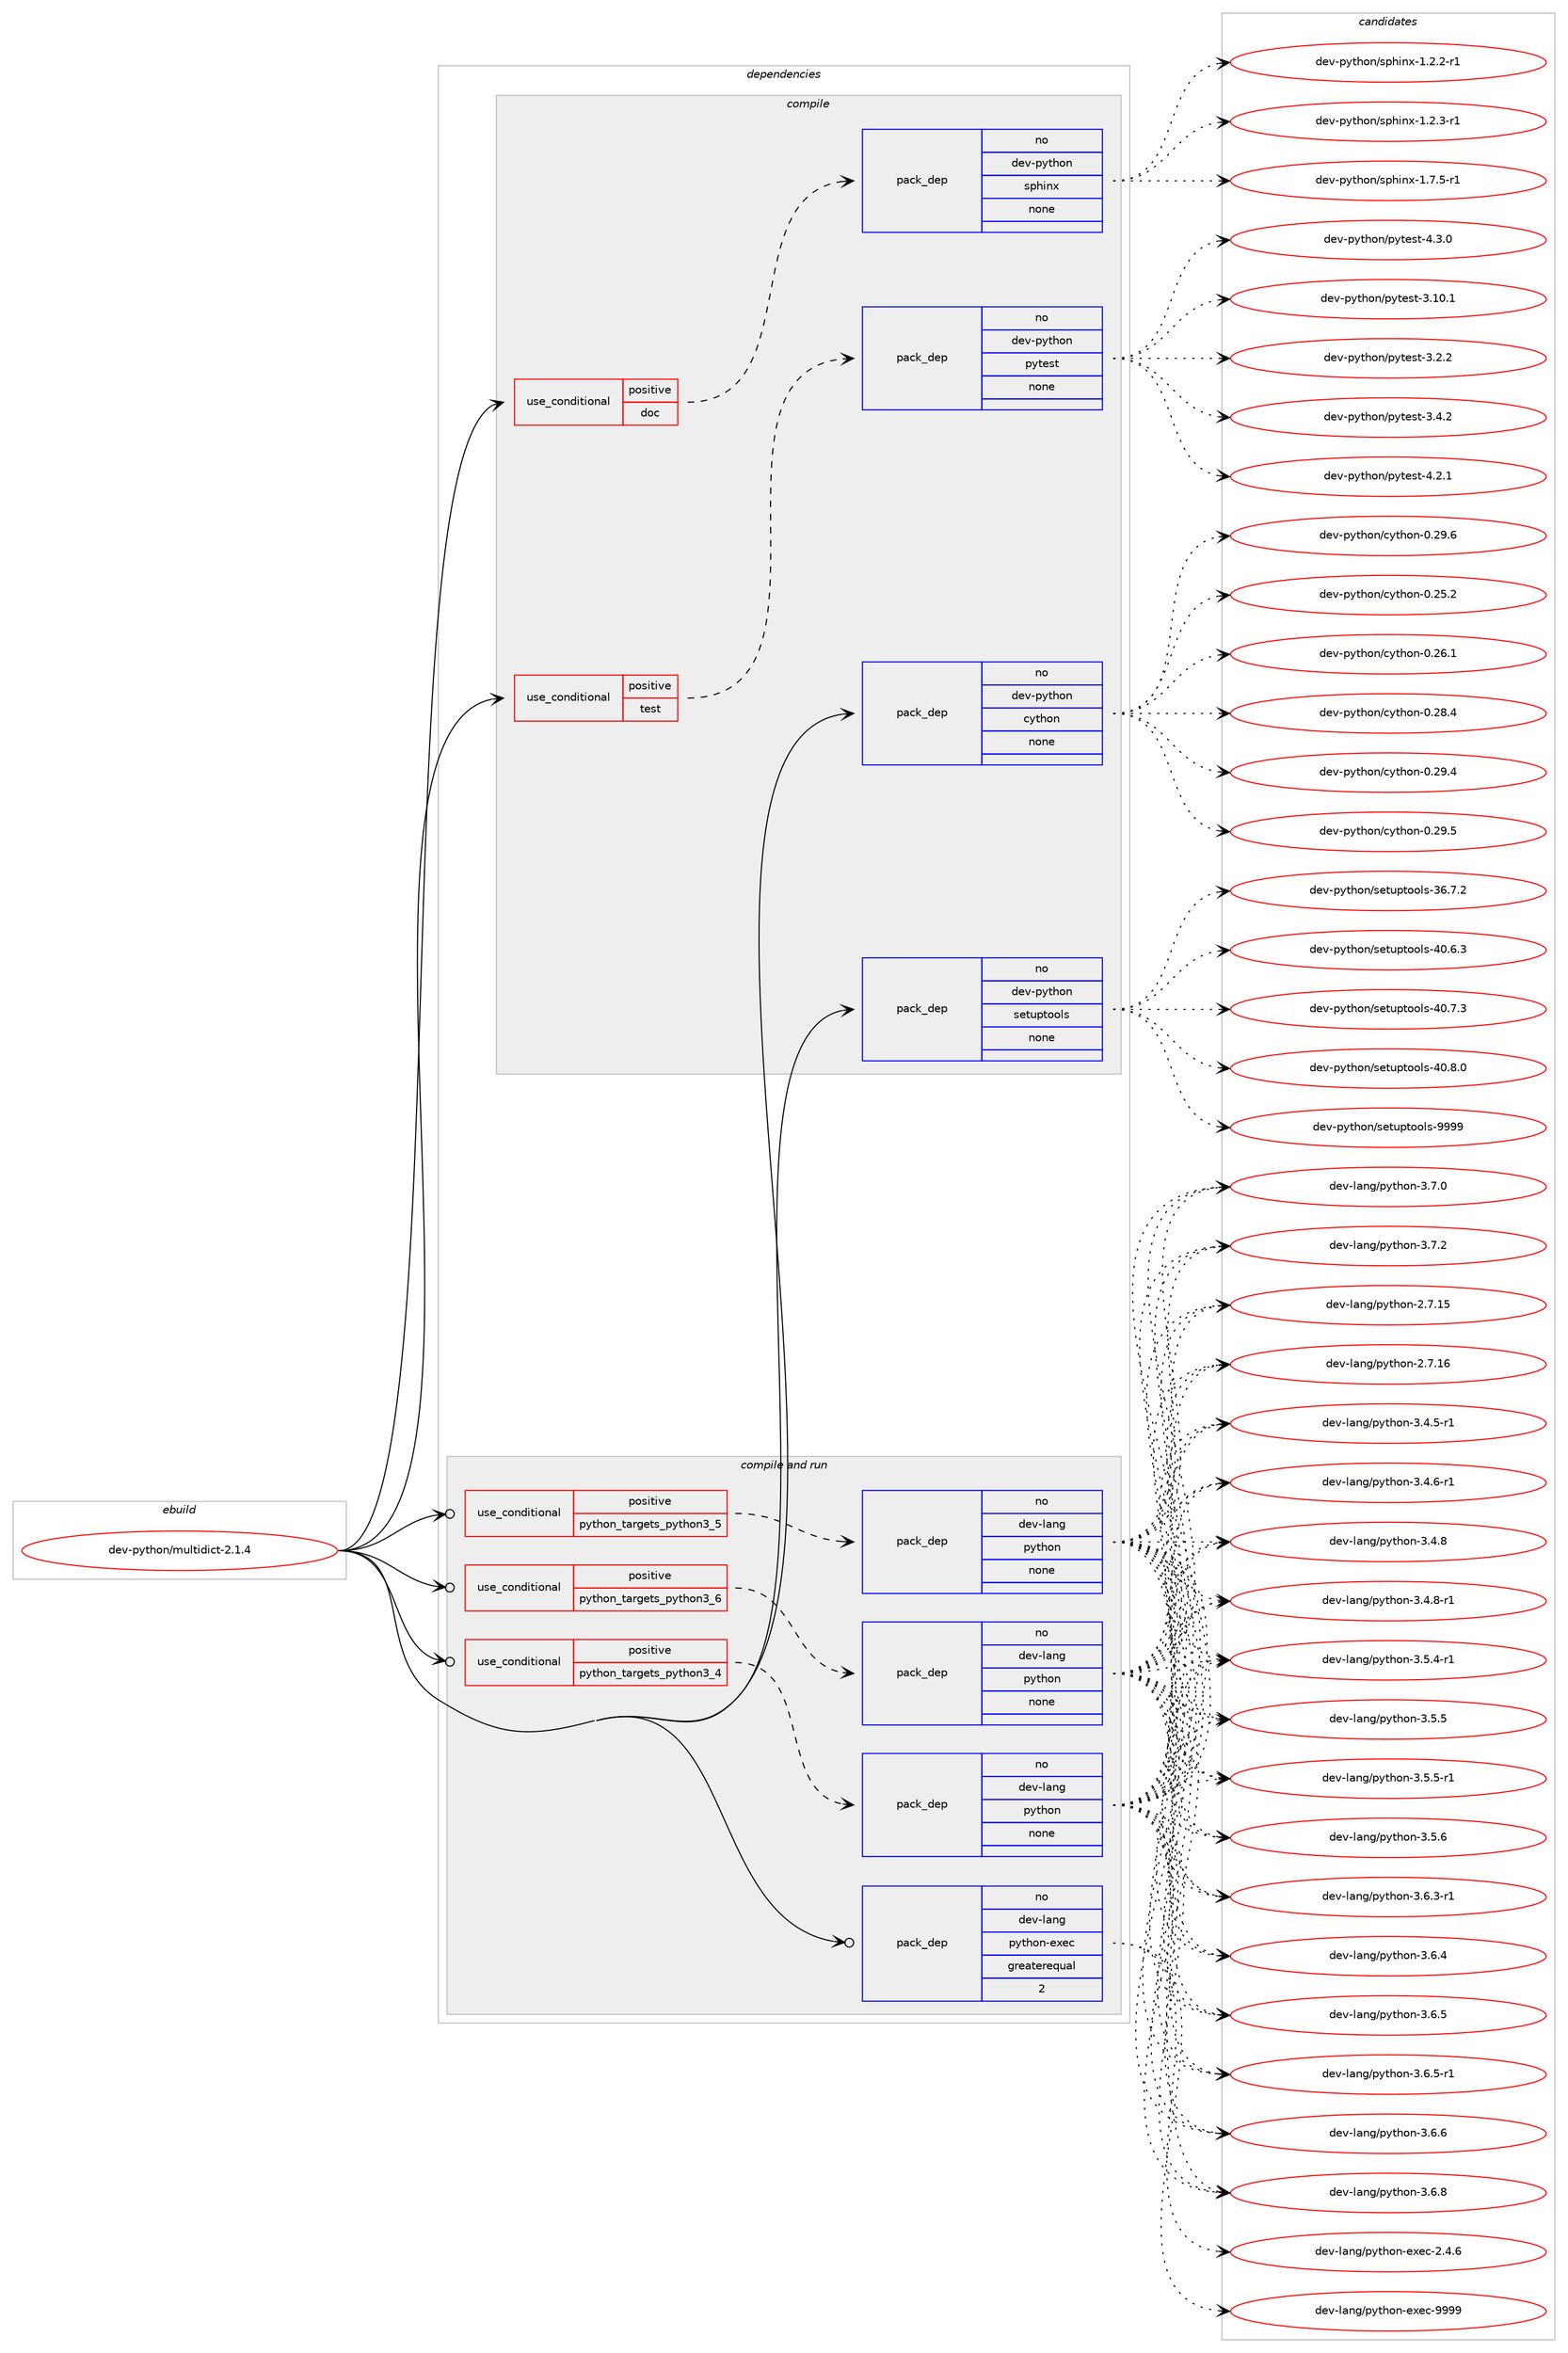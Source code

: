 digraph prolog {

# *************
# Graph options
# *************

newrank=true;
concentrate=true;
compound=true;
graph [rankdir=LR,fontname=Helvetica,fontsize=10,ranksep=1.5];#, ranksep=2.5, nodesep=0.2];
edge  [arrowhead=vee];
node  [fontname=Helvetica,fontsize=10];

# **********
# The ebuild
# **********

subgraph cluster_leftcol {
color=gray;
rank=same;
label=<<i>ebuild</i>>;
id [label="dev-python/multidict-2.1.4", color=red, width=4, href="../dev-python/multidict-2.1.4.svg"];
}

# ****************
# The dependencies
# ****************

subgraph cluster_midcol {
color=gray;
label=<<i>dependencies</i>>;
subgraph cluster_compile {
fillcolor="#eeeeee";
style=filled;
label=<<i>compile</i>>;
subgraph cond377725 {
dependency1419534 [label=<<TABLE BORDER="0" CELLBORDER="1" CELLSPACING="0" CELLPADDING="4"><TR><TD ROWSPAN="3" CELLPADDING="10">use_conditional</TD></TR><TR><TD>positive</TD></TR><TR><TD>doc</TD></TR></TABLE>>, shape=none, color=red];
subgraph pack1018535 {
dependency1419535 [label=<<TABLE BORDER="0" CELLBORDER="1" CELLSPACING="0" CELLPADDING="4" WIDTH="220"><TR><TD ROWSPAN="6" CELLPADDING="30">pack_dep</TD></TR><TR><TD WIDTH="110">no</TD></TR><TR><TD>dev-python</TD></TR><TR><TD>sphinx</TD></TR><TR><TD>none</TD></TR><TR><TD></TD></TR></TABLE>>, shape=none, color=blue];
}
dependency1419534:e -> dependency1419535:w [weight=20,style="dashed",arrowhead="vee"];
}
id:e -> dependency1419534:w [weight=20,style="solid",arrowhead="vee"];
subgraph cond377726 {
dependency1419536 [label=<<TABLE BORDER="0" CELLBORDER="1" CELLSPACING="0" CELLPADDING="4"><TR><TD ROWSPAN="3" CELLPADDING="10">use_conditional</TD></TR><TR><TD>positive</TD></TR><TR><TD>test</TD></TR></TABLE>>, shape=none, color=red];
subgraph pack1018536 {
dependency1419537 [label=<<TABLE BORDER="0" CELLBORDER="1" CELLSPACING="0" CELLPADDING="4" WIDTH="220"><TR><TD ROWSPAN="6" CELLPADDING="30">pack_dep</TD></TR><TR><TD WIDTH="110">no</TD></TR><TR><TD>dev-python</TD></TR><TR><TD>pytest</TD></TR><TR><TD>none</TD></TR><TR><TD></TD></TR></TABLE>>, shape=none, color=blue];
}
dependency1419536:e -> dependency1419537:w [weight=20,style="dashed",arrowhead="vee"];
}
id:e -> dependency1419536:w [weight=20,style="solid",arrowhead="vee"];
subgraph pack1018537 {
dependency1419538 [label=<<TABLE BORDER="0" CELLBORDER="1" CELLSPACING="0" CELLPADDING="4" WIDTH="220"><TR><TD ROWSPAN="6" CELLPADDING="30">pack_dep</TD></TR><TR><TD WIDTH="110">no</TD></TR><TR><TD>dev-python</TD></TR><TR><TD>cython</TD></TR><TR><TD>none</TD></TR><TR><TD></TD></TR></TABLE>>, shape=none, color=blue];
}
id:e -> dependency1419538:w [weight=20,style="solid",arrowhead="vee"];
subgraph pack1018538 {
dependency1419539 [label=<<TABLE BORDER="0" CELLBORDER="1" CELLSPACING="0" CELLPADDING="4" WIDTH="220"><TR><TD ROWSPAN="6" CELLPADDING="30">pack_dep</TD></TR><TR><TD WIDTH="110">no</TD></TR><TR><TD>dev-python</TD></TR><TR><TD>setuptools</TD></TR><TR><TD>none</TD></TR><TR><TD></TD></TR></TABLE>>, shape=none, color=blue];
}
id:e -> dependency1419539:w [weight=20,style="solid",arrowhead="vee"];
}
subgraph cluster_compileandrun {
fillcolor="#eeeeee";
style=filled;
label=<<i>compile and run</i>>;
subgraph cond377727 {
dependency1419540 [label=<<TABLE BORDER="0" CELLBORDER="1" CELLSPACING="0" CELLPADDING="4"><TR><TD ROWSPAN="3" CELLPADDING="10">use_conditional</TD></TR><TR><TD>positive</TD></TR><TR><TD>python_targets_python3_4</TD></TR></TABLE>>, shape=none, color=red];
subgraph pack1018539 {
dependency1419541 [label=<<TABLE BORDER="0" CELLBORDER="1" CELLSPACING="0" CELLPADDING="4" WIDTH="220"><TR><TD ROWSPAN="6" CELLPADDING="30">pack_dep</TD></TR><TR><TD WIDTH="110">no</TD></TR><TR><TD>dev-lang</TD></TR><TR><TD>python</TD></TR><TR><TD>none</TD></TR><TR><TD></TD></TR></TABLE>>, shape=none, color=blue];
}
dependency1419540:e -> dependency1419541:w [weight=20,style="dashed",arrowhead="vee"];
}
id:e -> dependency1419540:w [weight=20,style="solid",arrowhead="odotvee"];
subgraph cond377728 {
dependency1419542 [label=<<TABLE BORDER="0" CELLBORDER="1" CELLSPACING="0" CELLPADDING="4"><TR><TD ROWSPAN="3" CELLPADDING="10">use_conditional</TD></TR><TR><TD>positive</TD></TR><TR><TD>python_targets_python3_5</TD></TR></TABLE>>, shape=none, color=red];
subgraph pack1018540 {
dependency1419543 [label=<<TABLE BORDER="0" CELLBORDER="1" CELLSPACING="0" CELLPADDING="4" WIDTH="220"><TR><TD ROWSPAN="6" CELLPADDING="30">pack_dep</TD></TR><TR><TD WIDTH="110">no</TD></TR><TR><TD>dev-lang</TD></TR><TR><TD>python</TD></TR><TR><TD>none</TD></TR><TR><TD></TD></TR></TABLE>>, shape=none, color=blue];
}
dependency1419542:e -> dependency1419543:w [weight=20,style="dashed",arrowhead="vee"];
}
id:e -> dependency1419542:w [weight=20,style="solid",arrowhead="odotvee"];
subgraph cond377729 {
dependency1419544 [label=<<TABLE BORDER="0" CELLBORDER="1" CELLSPACING="0" CELLPADDING="4"><TR><TD ROWSPAN="3" CELLPADDING="10">use_conditional</TD></TR><TR><TD>positive</TD></TR><TR><TD>python_targets_python3_6</TD></TR></TABLE>>, shape=none, color=red];
subgraph pack1018541 {
dependency1419545 [label=<<TABLE BORDER="0" CELLBORDER="1" CELLSPACING="0" CELLPADDING="4" WIDTH="220"><TR><TD ROWSPAN="6" CELLPADDING="30">pack_dep</TD></TR><TR><TD WIDTH="110">no</TD></TR><TR><TD>dev-lang</TD></TR><TR><TD>python</TD></TR><TR><TD>none</TD></TR><TR><TD></TD></TR></TABLE>>, shape=none, color=blue];
}
dependency1419544:e -> dependency1419545:w [weight=20,style="dashed",arrowhead="vee"];
}
id:e -> dependency1419544:w [weight=20,style="solid",arrowhead="odotvee"];
subgraph pack1018542 {
dependency1419546 [label=<<TABLE BORDER="0" CELLBORDER="1" CELLSPACING="0" CELLPADDING="4" WIDTH="220"><TR><TD ROWSPAN="6" CELLPADDING="30">pack_dep</TD></TR><TR><TD WIDTH="110">no</TD></TR><TR><TD>dev-lang</TD></TR><TR><TD>python-exec</TD></TR><TR><TD>greaterequal</TD></TR><TR><TD>2</TD></TR></TABLE>>, shape=none, color=blue];
}
id:e -> dependency1419546:w [weight=20,style="solid",arrowhead="odotvee"];
}
subgraph cluster_run {
fillcolor="#eeeeee";
style=filled;
label=<<i>run</i>>;
}
}

# **************
# The candidates
# **************

subgraph cluster_choices {
rank=same;
color=gray;
label=<<i>candidates</i>>;

subgraph choice1018535 {
color=black;
nodesep=1;
choice10010111845112121116104111110471151121041051101204549465046504511449 [label="dev-python/sphinx-1.2.2-r1", color=red, width=4,href="../dev-python/sphinx-1.2.2-r1.svg"];
choice10010111845112121116104111110471151121041051101204549465046514511449 [label="dev-python/sphinx-1.2.3-r1", color=red, width=4,href="../dev-python/sphinx-1.2.3-r1.svg"];
choice10010111845112121116104111110471151121041051101204549465546534511449 [label="dev-python/sphinx-1.7.5-r1", color=red, width=4,href="../dev-python/sphinx-1.7.5-r1.svg"];
dependency1419535:e -> choice10010111845112121116104111110471151121041051101204549465046504511449:w [style=dotted,weight="100"];
dependency1419535:e -> choice10010111845112121116104111110471151121041051101204549465046514511449:w [style=dotted,weight="100"];
dependency1419535:e -> choice10010111845112121116104111110471151121041051101204549465546534511449:w [style=dotted,weight="100"];
}
subgraph choice1018536 {
color=black;
nodesep=1;
choice100101118451121211161041111104711212111610111511645514649484649 [label="dev-python/pytest-3.10.1", color=red, width=4,href="../dev-python/pytest-3.10.1.svg"];
choice1001011184511212111610411111047112121116101115116455146504650 [label="dev-python/pytest-3.2.2", color=red, width=4,href="../dev-python/pytest-3.2.2.svg"];
choice1001011184511212111610411111047112121116101115116455146524650 [label="dev-python/pytest-3.4.2", color=red, width=4,href="../dev-python/pytest-3.4.2.svg"];
choice1001011184511212111610411111047112121116101115116455246504649 [label="dev-python/pytest-4.2.1", color=red, width=4,href="../dev-python/pytest-4.2.1.svg"];
choice1001011184511212111610411111047112121116101115116455246514648 [label="dev-python/pytest-4.3.0", color=red, width=4,href="../dev-python/pytest-4.3.0.svg"];
dependency1419537:e -> choice100101118451121211161041111104711212111610111511645514649484649:w [style=dotted,weight="100"];
dependency1419537:e -> choice1001011184511212111610411111047112121116101115116455146504650:w [style=dotted,weight="100"];
dependency1419537:e -> choice1001011184511212111610411111047112121116101115116455146524650:w [style=dotted,weight="100"];
dependency1419537:e -> choice1001011184511212111610411111047112121116101115116455246504649:w [style=dotted,weight="100"];
dependency1419537:e -> choice1001011184511212111610411111047112121116101115116455246514648:w [style=dotted,weight="100"];
}
subgraph choice1018537 {
color=black;
nodesep=1;
choice10010111845112121116104111110479912111610411111045484650534650 [label="dev-python/cython-0.25.2", color=red, width=4,href="../dev-python/cython-0.25.2.svg"];
choice10010111845112121116104111110479912111610411111045484650544649 [label="dev-python/cython-0.26.1", color=red, width=4,href="../dev-python/cython-0.26.1.svg"];
choice10010111845112121116104111110479912111610411111045484650564652 [label="dev-python/cython-0.28.4", color=red, width=4,href="../dev-python/cython-0.28.4.svg"];
choice10010111845112121116104111110479912111610411111045484650574652 [label="dev-python/cython-0.29.4", color=red, width=4,href="../dev-python/cython-0.29.4.svg"];
choice10010111845112121116104111110479912111610411111045484650574653 [label="dev-python/cython-0.29.5", color=red, width=4,href="../dev-python/cython-0.29.5.svg"];
choice10010111845112121116104111110479912111610411111045484650574654 [label="dev-python/cython-0.29.6", color=red, width=4,href="../dev-python/cython-0.29.6.svg"];
dependency1419538:e -> choice10010111845112121116104111110479912111610411111045484650534650:w [style=dotted,weight="100"];
dependency1419538:e -> choice10010111845112121116104111110479912111610411111045484650544649:w [style=dotted,weight="100"];
dependency1419538:e -> choice10010111845112121116104111110479912111610411111045484650564652:w [style=dotted,weight="100"];
dependency1419538:e -> choice10010111845112121116104111110479912111610411111045484650574652:w [style=dotted,weight="100"];
dependency1419538:e -> choice10010111845112121116104111110479912111610411111045484650574653:w [style=dotted,weight="100"];
dependency1419538:e -> choice10010111845112121116104111110479912111610411111045484650574654:w [style=dotted,weight="100"];
}
subgraph choice1018538 {
color=black;
nodesep=1;
choice100101118451121211161041111104711510111611711211611111110811545515446554650 [label="dev-python/setuptools-36.7.2", color=red, width=4,href="../dev-python/setuptools-36.7.2.svg"];
choice100101118451121211161041111104711510111611711211611111110811545524846544651 [label="dev-python/setuptools-40.6.3", color=red, width=4,href="../dev-python/setuptools-40.6.3.svg"];
choice100101118451121211161041111104711510111611711211611111110811545524846554651 [label="dev-python/setuptools-40.7.3", color=red, width=4,href="../dev-python/setuptools-40.7.3.svg"];
choice100101118451121211161041111104711510111611711211611111110811545524846564648 [label="dev-python/setuptools-40.8.0", color=red, width=4,href="../dev-python/setuptools-40.8.0.svg"];
choice10010111845112121116104111110471151011161171121161111111081154557575757 [label="dev-python/setuptools-9999", color=red, width=4,href="../dev-python/setuptools-9999.svg"];
dependency1419539:e -> choice100101118451121211161041111104711510111611711211611111110811545515446554650:w [style=dotted,weight="100"];
dependency1419539:e -> choice100101118451121211161041111104711510111611711211611111110811545524846544651:w [style=dotted,weight="100"];
dependency1419539:e -> choice100101118451121211161041111104711510111611711211611111110811545524846554651:w [style=dotted,weight="100"];
dependency1419539:e -> choice100101118451121211161041111104711510111611711211611111110811545524846564648:w [style=dotted,weight="100"];
dependency1419539:e -> choice10010111845112121116104111110471151011161171121161111111081154557575757:w [style=dotted,weight="100"];
}
subgraph choice1018539 {
color=black;
nodesep=1;
choice10010111845108971101034711212111610411111045504655464953 [label="dev-lang/python-2.7.15", color=red, width=4,href="../dev-lang/python-2.7.15.svg"];
choice10010111845108971101034711212111610411111045504655464954 [label="dev-lang/python-2.7.16", color=red, width=4,href="../dev-lang/python-2.7.16.svg"];
choice1001011184510897110103471121211161041111104551465246534511449 [label="dev-lang/python-3.4.5-r1", color=red, width=4,href="../dev-lang/python-3.4.5-r1.svg"];
choice1001011184510897110103471121211161041111104551465246544511449 [label="dev-lang/python-3.4.6-r1", color=red, width=4,href="../dev-lang/python-3.4.6-r1.svg"];
choice100101118451089711010347112121116104111110455146524656 [label="dev-lang/python-3.4.8", color=red, width=4,href="../dev-lang/python-3.4.8.svg"];
choice1001011184510897110103471121211161041111104551465246564511449 [label="dev-lang/python-3.4.8-r1", color=red, width=4,href="../dev-lang/python-3.4.8-r1.svg"];
choice1001011184510897110103471121211161041111104551465346524511449 [label="dev-lang/python-3.5.4-r1", color=red, width=4,href="../dev-lang/python-3.5.4-r1.svg"];
choice100101118451089711010347112121116104111110455146534653 [label="dev-lang/python-3.5.5", color=red, width=4,href="../dev-lang/python-3.5.5.svg"];
choice1001011184510897110103471121211161041111104551465346534511449 [label="dev-lang/python-3.5.5-r1", color=red, width=4,href="../dev-lang/python-3.5.5-r1.svg"];
choice100101118451089711010347112121116104111110455146534654 [label="dev-lang/python-3.5.6", color=red, width=4,href="../dev-lang/python-3.5.6.svg"];
choice1001011184510897110103471121211161041111104551465446514511449 [label="dev-lang/python-3.6.3-r1", color=red, width=4,href="../dev-lang/python-3.6.3-r1.svg"];
choice100101118451089711010347112121116104111110455146544652 [label="dev-lang/python-3.6.4", color=red, width=4,href="../dev-lang/python-3.6.4.svg"];
choice100101118451089711010347112121116104111110455146544653 [label="dev-lang/python-3.6.5", color=red, width=4,href="../dev-lang/python-3.6.5.svg"];
choice1001011184510897110103471121211161041111104551465446534511449 [label="dev-lang/python-3.6.5-r1", color=red, width=4,href="../dev-lang/python-3.6.5-r1.svg"];
choice100101118451089711010347112121116104111110455146544654 [label="dev-lang/python-3.6.6", color=red, width=4,href="../dev-lang/python-3.6.6.svg"];
choice100101118451089711010347112121116104111110455146544656 [label="dev-lang/python-3.6.8", color=red, width=4,href="../dev-lang/python-3.6.8.svg"];
choice100101118451089711010347112121116104111110455146554648 [label="dev-lang/python-3.7.0", color=red, width=4,href="../dev-lang/python-3.7.0.svg"];
choice100101118451089711010347112121116104111110455146554650 [label="dev-lang/python-3.7.2", color=red, width=4,href="../dev-lang/python-3.7.2.svg"];
dependency1419541:e -> choice10010111845108971101034711212111610411111045504655464953:w [style=dotted,weight="100"];
dependency1419541:e -> choice10010111845108971101034711212111610411111045504655464954:w [style=dotted,weight="100"];
dependency1419541:e -> choice1001011184510897110103471121211161041111104551465246534511449:w [style=dotted,weight="100"];
dependency1419541:e -> choice1001011184510897110103471121211161041111104551465246544511449:w [style=dotted,weight="100"];
dependency1419541:e -> choice100101118451089711010347112121116104111110455146524656:w [style=dotted,weight="100"];
dependency1419541:e -> choice1001011184510897110103471121211161041111104551465246564511449:w [style=dotted,weight="100"];
dependency1419541:e -> choice1001011184510897110103471121211161041111104551465346524511449:w [style=dotted,weight="100"];
dependency1419541:e -> choice100101118451089711010347112121116104111110455146534653:w [style=dotted,weight="100"];
dependency1419541:e -> choice1001011184510897110103471121211161041111104551465346534511449:w [style=dotted,weight="100"];
dependency1419541:e -> choice100101118451089711010347112121116104111110455146534654:w [style=dotted,weight="100"];
dependency1419541:e -> choice1001011184510897110103471121211161041111104551465446514511449:w [style=dotted,weight="100"];
dependency1419541:e -> choice100101118451089711010347112121116104111110455146544652:w [style=dotted,weight="100"];
dependency1419541:e -> choice100101118451089711010347112121116104111110455146544653:w [style=dotted,weight="100"];
dependency1419541:e -> choice1001011184510897110103471121211161041111104551465446534511449:w [style=dotted,weight="100"];
dependency1419541:e -> choice100101118451089711010347112121116104111110455146544654:w [style=dotted,weight="100"];
dependency1419541:e -> choice100101118451089711010347112121116104111110455146544656:w [style=dotted,weight="100"];
dependency1419541:e -> choice100101118451089711010347112121116104111110455146554648:w [style=dotted,weight="100"];
dependency1419541:e -> choice100101118451089711010347112121116104111110455146554650:w [style=dotted,weight="100"];
}
subgraph choice1018540 {
color=black;
nodesep=1;
choice10010111845108971101034711212111610411111045504655464953 [label="dev-lang/python-2.7.15", color=red, width=4,href="../dev-lang/python-2.7.15.svg"];
choice10010111845108971101034711212111610411111045504655464954 [label="dev-lang/python-2.7.16", color=red, width=4,href="../dev-lang/python-2.7.16.svg"];
choice1001011184510897110103471121211161041111104551465246534511449 [label="dev-lang/python-3.4.5-r1", color=red, width=4,href="../dev-lang/python-3.4.5-r1.svg"];
choice1001011184510897110103471121211161041111104551465246544511449 [label="dev-lang/python-3.4.6-r1", color=red, width=4,href="../dev-lang/python-3.4.6-r1.svg"];
choice100101118451089711010347112121116104111110455146524656 [label="dev-lang/python-3.4.8", color=red, width=4,href="../dev-lang/python-3.4.8.svg"];
choice1001011184510897110103471121211161041111104551465246564511449 [label="dev-lang/python-3.4.8-r1", color=red, width=4,href="../dev-lang/python-3.4.8-r1.svg"];
choice1001011184510897110103471121211161041111104551465346524511449 [label="dev-lang/python-3.5.4-r1", color=red, width=4,href="../dev-lang/python-3.5.4-r1.svg"];
choice100101118451089711010347112121116104111110455146534653 [label="dev-lang/python-3.5.5", color=red, width=4,href="../dev-lang/python-3.5.5.svg"];
choice1001011184510897110103471121211161041111104551465346534511449 [label="dev-lang/python-3.5.5-r1", color=red, width=4,href="../dev-lang/python-3.5.5-r1.svg"];
choice100101118451089711010347112121116104111110455146534654 [label="dev-lang/python-3.5.6", color=red, width=4,href="../dev-lang/python-3.5.6.svg"];
choice1001011184510897110103471121211161041111104551465446514511449 [label="dev-lang/python-3.6.3-r1", color=red, width=4,href="../dev-lang/python-3.6.3-r1.svg"];
choice100101118451089711010347112121116104111110455146544652 [label="dev-lang/python-3.6.4", color=red, width=4,href="../dev-lang/python-3.6.4.svg"];
choice100101118451089711010347112121116104111110455146544653 [label="dev-lang/python-3.6.5", color=red, width=4,href="../dev-lang/python-3.6.5.svg"];
choice1001011184510897110103471121211161041111104551465446534511449 [label="dev-lang/python-3.6.5-r1", color=red, width=4,href="../dev-lang/python-3.6.5-r1.svg"];
choice100101118451089711010347112121116104111110455146544654 [label="dev-lang/python-3.6.6", color=red, width=4,href="../dev-lang/python-3.6.6.svg"];
choice100101118451089711010347112121116104111110455146544656 [label="dev-lang/python-3.6.8", color=red, width=4,href="../dev-lang/python-3.6.8.svg"];
choice100101118451089711010347112121116104111110455146554648 [label="dev-lang/python-3.7.0", color=red, width=4,href="../dev-lang/python-3.7.0.svg"];
choice100101118451089711010347112121116104111110455146554650 [label="dev-lang/python-3.7.2", color=red, width=4,href="../dev-lang/python-3.7.2.svg"];
dependency1419543:e -> choice10010111845108971101034711212111610411111045504655464953:w [style=dotted,weight="100"];
dependency1419543:e -> choice10010111845108971101034711212111610411111045504655464954:w [style=dotted,weight="100"];
dependency1419543:e -> choice1001011184510897110103471121211161041111104551465246534511449:w [style=dotted,weight="100"];
dependency1419543:e -> choice1001011184510897110103471121211161041111104551465246544511449:w [style=dotted,weight="100"];
dependency1419543:e -> choice100101118451089711010347112121116104111110455146524656:w [style=dotted,weight="100"];
dependency1419543:e -> choice1001011184510897110103471121211161041111104551465246564511449:w [style=dotted,weight="100"];
dependency1419543:e -> choice1001011184510897110103471121211161041111104551465346524511449:w [style=dotted,weight="100"];
dependency1419543:e -> choice100101118451089711010347112121116104111110455146534653:w [style=dotted,weight="100"];
dependency1419543:e -> choice1001011184510897110103471121211161041111104551465346534511449:w [style=dotted,weight="100"];
dependency1419543:e -> choice100101118451089711010347112121116104111110455146534654:w [style=dotted,weight="100"];
dependency1419543:e -> choice1001011184510897110103471121211161041111104551465446514511449:w [style=dotted,weight="100"];
dependency1419543:e -> choice100101118451089711010347112121116104111110455146544652:w [style=dotted,weight="100"];
dependency1419543:e -> choice100101118451089711010347112121116104111110455146544653:w [style=dotted,weight="100"];
dependency1419543:e -> choice1001011184510897110103471121211161041111104551465446534511449:w [style=dotted,weight="100"];
dependency1419543:e -> choice100101118451089711010347112121116104111110455146544654:w [style=dotted,weight="100"];
dependency1419543:e -> choice100101118451089711010347112121116104111110455146544656:w [style=dotted,weight="100"];
dependency1419543:e -> choice100101118451089711010347112121116104111110455146554648:w [style=dotted,weight="100"];
dependency1419543:e -> choice100101118451089711010347112121116104111110455146554650:w [style=dotted,weight="100"];
}
subgraph choice1018541 {
color=black;
nodesep=1;
choice10010111845108971101034711212111610411111045504655464953 [label="dev-lang/python-2.7.15", color=red, width=4,href="../dev-lang/python-2.7.15.svg"];
choice10010111845108971101034711212111610411111045504655464954 [label="dev-lang/python-2.7.16", color=red, width=4,href="../dev-lang/python-2.7.16.svg"];
choice1001011184510897110103471121211161041111104551465246534511449 [label="dev-lang/python-3.4.5-r1", color=red, width=4,href="../dev-lang/python-3.4.5-r1.svg"];
choice1001011184510897110103471121211161041111104551465246544511449 [label="dev-lang/python-3.4.6-r1", color=red, width=4,href="../dev-lang/python-3.4.6-r1.svg"];
choice100101118451089711010347112121116104111110455146524656 [label="dev-lang/python-3.4.8", color=red, width=4,href="../dev-lang/python-3.4.8.svg"];
choice1001011184510897110103471121211161041111104551465246564511449 [label="dev-lang/python-3.4.8-r1", color=red, width=4,href="../dev-lang/python-3.4.8-r1.svg"];
choice1001011184510897110103471121211161041111104551465346524511449 [label="dev-lang/python-3.5.4-r1", color=red, width=4,href="../dev-lang/python-3.5.4-r1.svg"];
choice100101118451089711010347112121116104111110455146534653 [label="dev-lang/python-3.5.5", color=red, width=4,href="../dev-lang/python-3.5.5.svg"];
choice1001011184510897110103471121211161041111104551465346534511449 [label="dev-lang/python-3.5.5-r1", color=red, width=4,href="../dev-lang/python-3.5.5-r1.svg"];
choice100101118451089711010347112121116104111110455146534654 [label="dev-lang/python-3.5.6", color=red, width=4,href="../dev-lang/python-3.5.6.svg"];
choice1001011184510897110103471121211161041111104551465446514511449 [label="dev-lang/python-3.6.3-r1", color=red, width=4,href="../dev-lang/python-3.6.3-r1.svg"];
choice100101118451089711010347112121116104111110455146544652 [label="dev-lang/python-3.6.4", color=red, width=4,href="../dev-lang/python-3.6.4.svg"];
choice100101118451089711010347112121116104111110455146544653 [label="dev-lang/python-3.6.5", color=red, width=4,href="../dev-lang/python-3.6.5.svg"];
choice1001011184510897110103471121211161041111104551465446534511449 [label="dev-lang/python-3.6.5-r1", color=red, width=4,href="../dev-lang/python-3.6.5-r1.svg"];
choice100101118451089711010347112121116104111110455146544654 [label="dev-lang/python-3.6.6", color=red, width=4,href="../dev-lang/python-3.6.6.svg"];
choice100101118451089711010347112121116104111110455146544656 [label="dev-lang/python-3.6.8", color=red, width=4,href="../dev-lang/python-3.6.8.svg"];
choice100101118451089711010347112121116104111110455146554648 [label="dev-lang/python-3.7.0", color=red, width=4,href="../dev-lang/python-3.7.0.svg"];
choice100101118451089711010347112121116104111110455146554650 [label="dev-lang/python-3.7.2", color=red, width=4,href="../dev-lang/python-3.7.2.svg"];
dependency1419545:e -> choice10010111845108971101034711212111610411111045504655464953:w [style=dotted,weight="100"];
dependency1419545:e -> choice10010111845108971101034711212111610411111045504655464954:w [style=dotted,weight="100"];
dependency1419545:e -> choice1001011184510897110103471121211161041111104551465246534511449:w [style=dotted,weight="100"];
dependency1419545:e -> choice1001011184510897110103471121211161041111104551465246544511449:w [style=dotted,weight="100"];
dependency1419545:e -> choice100101118451089711010347112121116104111110455146524656:w [style=dotted,weight="100"];
dependency1419545:e -> choice1001011184510897110103471121211161041111104551465246564511449:w [style=dotted,weight="100"];
dependency1419545:e -> choice1001011184510897110103471121211161041111104551465346524511449:w [style=dotted,weight="100"];
dependency1419545:e -> choice100101118451089711010347112121116104111110455146534653:w [style=dotted,weight="100"];
dependency1419545:e -> choice1001011184510897110103471121211161041111104551465346534511449:w [style=dotted,weight="100"];
dependency1419545:e -> choice100101118451089711010347112121116104111110455146534654:w [style=dotted,weight="100"];
dependency1419545:e -> choice1001011184510897110103471121211161041111104551465446514511449:w [style=dotted,weight="100"];
dependency1419545:e -> choice100101118451089711010347112121116104111110455146544652:w [style=dotted,weight="100"];
dependency1419545:e -> choice100101118451089711010347112121116104111110455146544653:w [style=dotted,weight="100"];
dependency1419545:e -> choice1001011184510897110103471121211161041111104551465446534511449:w [style=dotted,weight="100"];
dependency1419545:e -> choice100101118451089711010347112121116104111110455146544654:w [style=dotted,weight="100"];
dependency1419545:e -> choice100101118451089711010347112121116104111110455146544656:w [style=dotted,weight="100"];
dependency1419545:e -> choice100101118451089711010347112121116104111110455146554648:w [style=dotted,weight="100"];
dependency1419545:e -> choice100101118451089711010347112121116104111110455146554650:w [style=dotted,weight="100"];
}
subgraph choice1018542 {
color=black;
nodesep=1;
choice1001011184510897110103471121211161041111104510112010199455046524654 [label="dev-lang/python-exec-2.4.6", color=red, width=4,href="../dev-lang/python-exec-2.4.6.svg"];
choice10010111845108971101034711212111610411111045101120101994557575757 [label="dev-lang/python-exec-9999", color=red, width=4,href="../dev-lang/python-exec-9999.svg"];
dependency1419546:e -> choice1001011184510897110103471121211161041111104510112010199455046524654:w [style=dotted,weight="100"];
dependency1419546:e -> choice10010111845108971101034711212111610411111045101120101994557575757:w [style=dotted,weight="100"];
}
}

}

